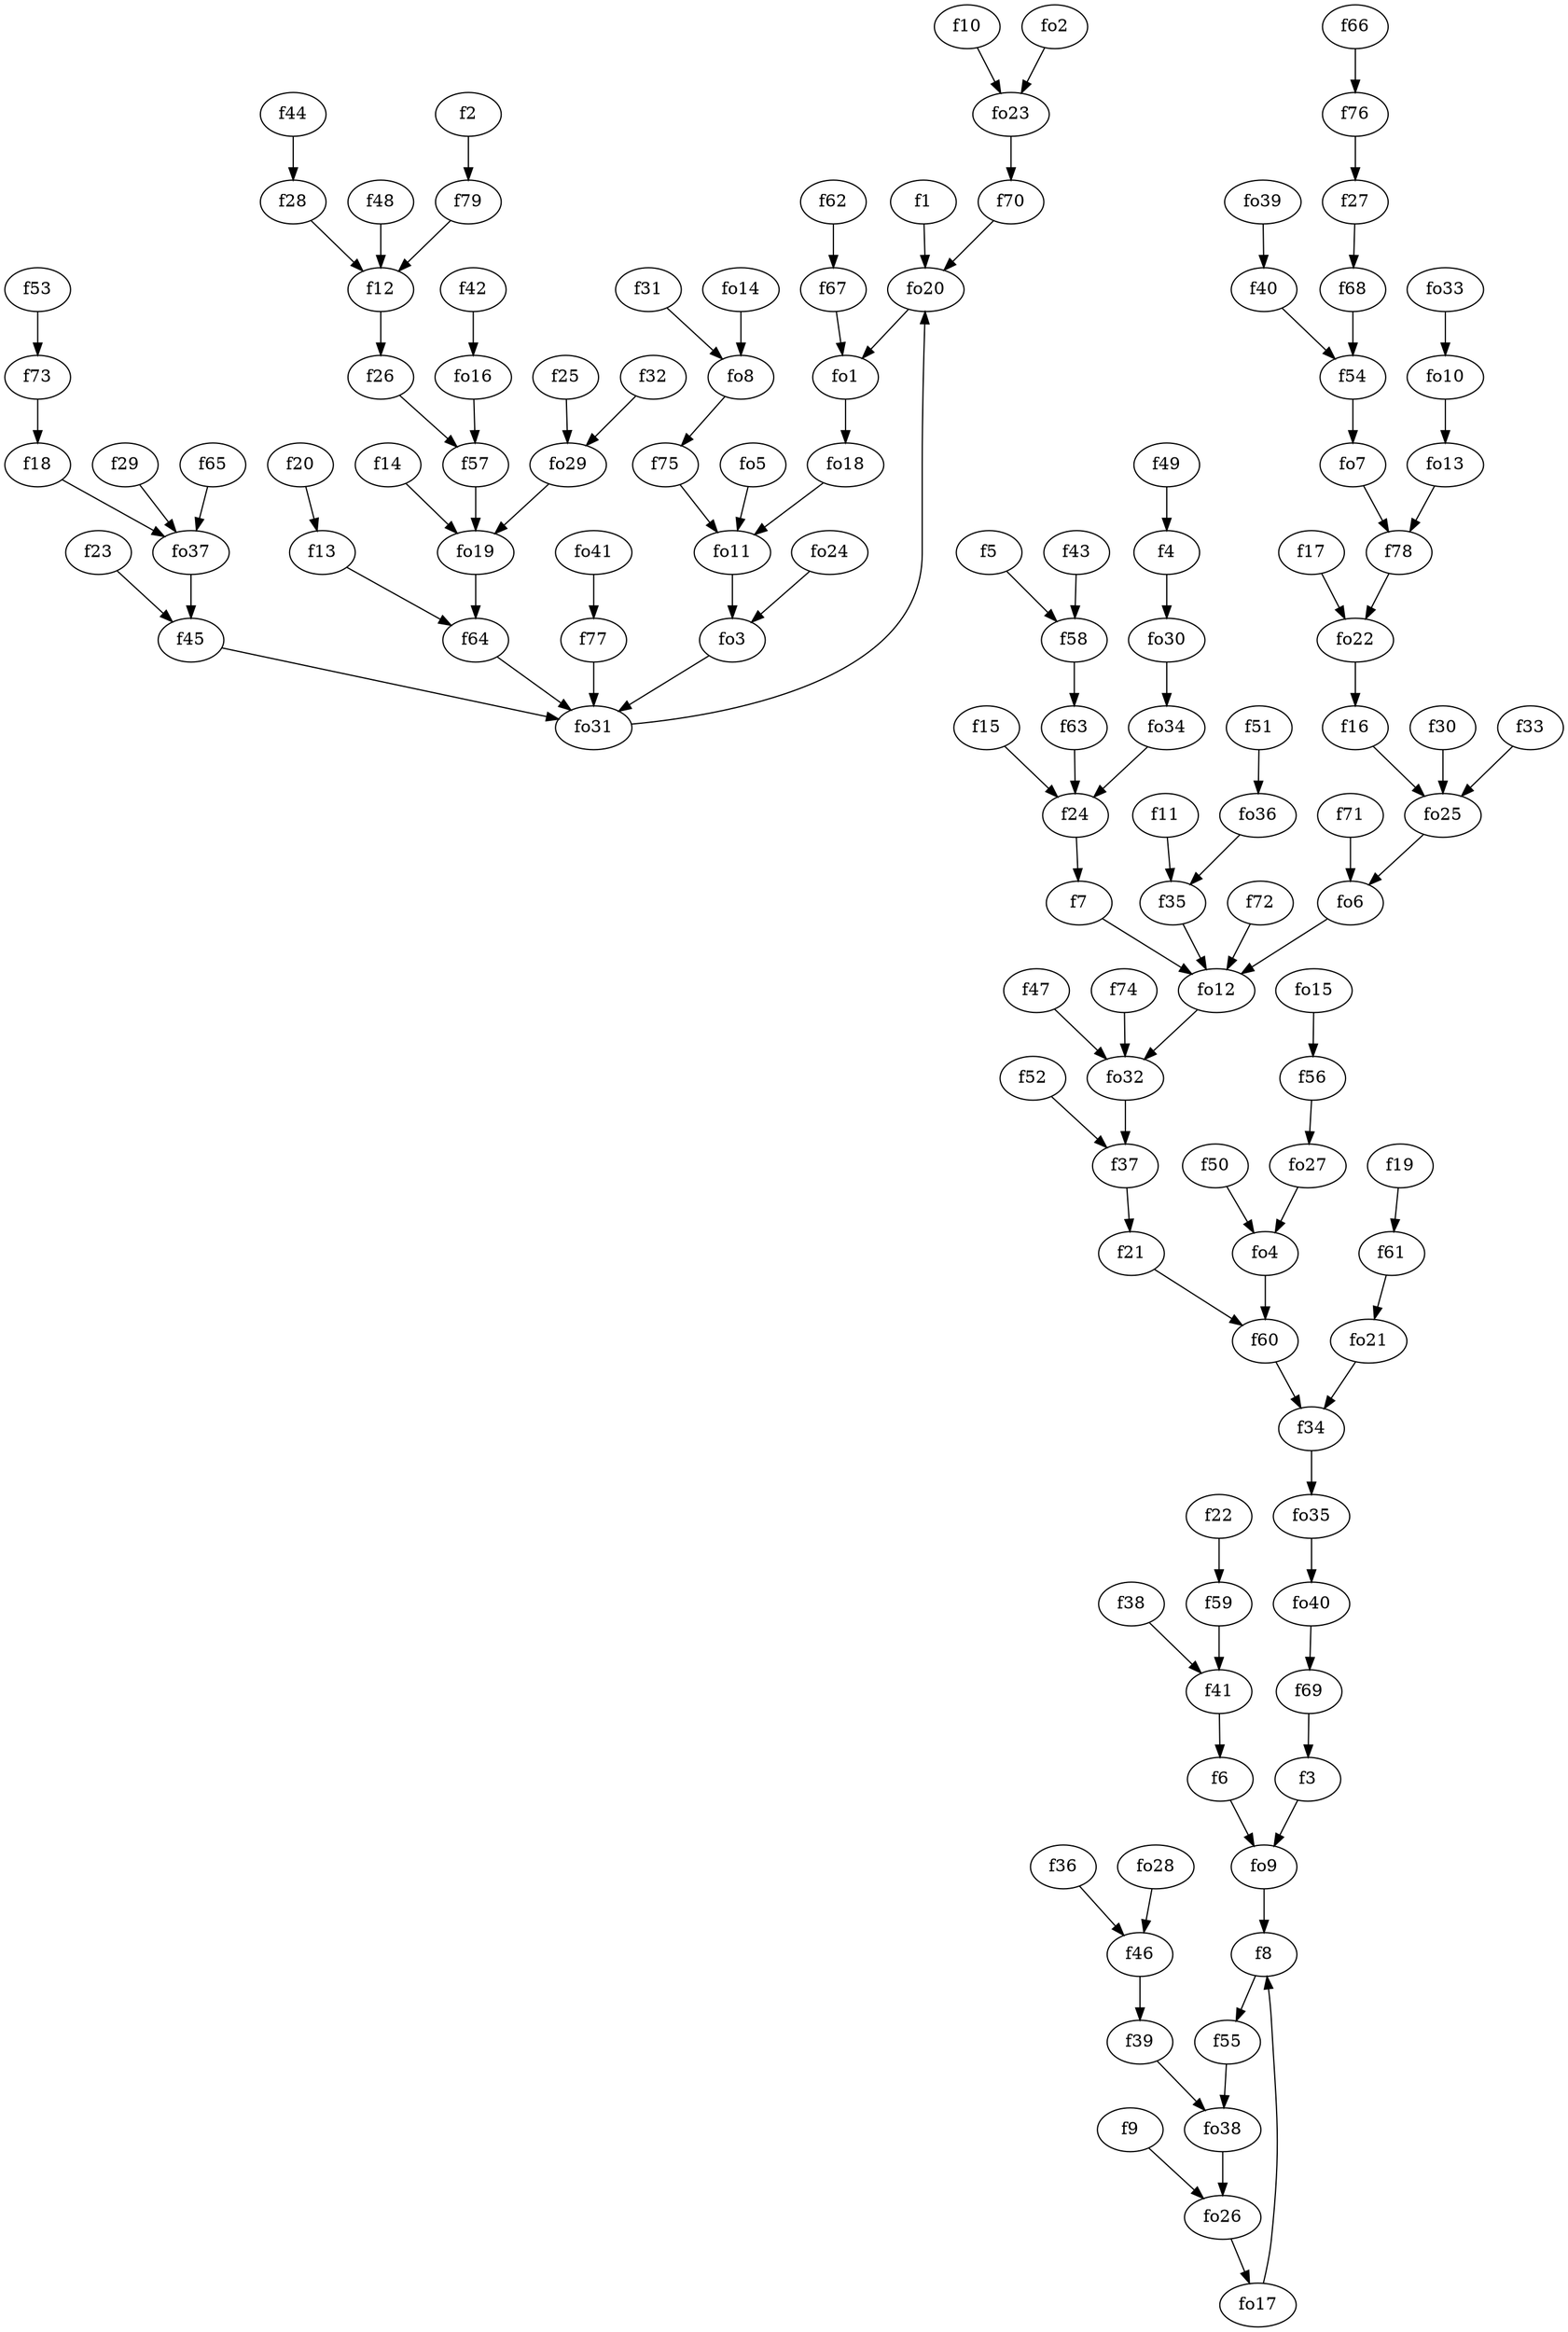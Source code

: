 strict digraph  {
f1;
f2;
f3;
f4;
f5;
f6;
f7;
f8;
f9;
f10;
f11;
f12;
f13;
f14;
f15;
f16;
f17;
f18;
f19;
f20;
f21;
f22;
f23;
f24;
f25;
f26;
f27;
f28;
f29;
f30;
f31;
f32;
f33;
f34;
f35;
f36;
f37;
f38;
f39;
f40;
f41;
f42;
f43;
f44;
f45;
f46;
f47;
f48;
f49;
f50;
f51;
f52;
f53;
f54;
f55;
f56;
f57;
f58;
f59;
f60;
f61;
f62;
f63;
f64;
f65;
f66;
f67;
f68;
f69;
f70;
f71;
f72;
f73;
f74;
f75;
f76;
f77;
f78;
f79;
fo1;
fo2;
fo3;
fo4;
fo5;
fo6;
fo7;
fo8;
fo9;
fo10;
fo11;
fo12;
fo13;
fo14;
fo15;
fo16;
fo17;
fo18;
fo19;
fo20;
fo21;
fo22;
fo23;
fo24;
fo25;
fo26;
fo27;
fo28;
fo29;
fo30;
fo31;
fo32;
fo33;
fo34;
fo35;
fo36;
fo37;
fo38;
fo39;
fo40;
fo41;
f1 -> fo20  [weight=2];
f2 -> f79  [weight=2];
f3 -> fo9  [weight=2];
f4 -> fo30  [weight=2];
f5 -> f58  [weight=2];
f6 -> fo9  [weight=2];
f7 -> fo12  [weight=2];
f8 -> f55  [weight=2];
f9 -> fo26  [weight=2];
f10 -> fo23  [weight=2];
f11 -> f35  [weight=2];
f12 -> f26  [weight=2];
f13 -> f64  [weight=2];
f14 -> fo19  [weight=2];
f15 -> f24  [weight=2];
f16 -> fo25  [weight=2];
f17 -> fo22  [weight=2];
f18 -> fo37  [weight=2];
f19 -> f61  [weight=2];
f20 -> f13  [weight=2];
f21 -> f60  [weight=2];
f22 -> f59  [weight=2];
f23 -> f45  [weight=2];
f24 -> f7  [weight=2];
f25 -> fo29  [weight=2];
f26 -> f57  [weight=2];
f27 -> f68  [weight=2];
f28 -> f12  [weight=2];
f29 -> fo37  [weight=2];
f30 -> fo25  [weight=2];
f31 -> fo8  [weight=2];
f32 -> fo29  [weight=2];
f33 -> fo25  [weight=2];
f34 -> fo35  [weight=2];
f35 -> fo12  [weight=2];
f36 -> f46  [weight=2];
f37 -> f21  [weight=2];
f38 -> f41  [weight=2];
f39 -> fo38  [weight=2];
f40 -> f54  [weight=2];
f41 -> f6  [weight=2];
f42 -> fo16  [weight=2];
f43 -> f58  [weight=2];
f44 -> f28  [weight=2];
f45 -> fo31  [weight=2];
f46 -> f39  [weight=2];
f47 -> fo32  [weight=2];
f48 -> f12  [weight=2];
f49 -> f4  [weight=2];
f50 -> fo4  [weight=2];
f51 -> fo36  [weight=2];
f52 -> f37  [weight=2];
f53 -> f73  [weight=2];
f54 -> fo7  [weight=2];
f55 -> fo38  [weight=2];
f56 -> fo27  [weight=2];
f57 -> fo19  [weight=2];
f58 -> f63  [weight=2];
f59 -> f41  [weight=2];
f60 -> f34  [weight=2];
f61 -> fo21  [weight=2];
f62 -> f67  [weight=2];
f63 -> f24  [weight=2];
f64 -> fo31  [weight=2];
f65 -> fo37  [weight=2];
f66 -> f76  [weight=2];
f67 -> fo1  [weight=2];
f68 -> f54  [weight=2];
f69 -> f3  [weight=2];
f70 -> fo20  [weight=2];
f71 -> fo6  [weight=2];
f72 -> fo12  [weight=2];
f73 -> f18  [weight=2];
f74 -> fo32  [weight=2];
f75 -> fo11  [weight=2];
f76 -> f27  [weight=2];
f77 -> fo31  [weight=2];
f78 -> fo22  [weight=2];
f79 -> f12  [weight=2];
fo1 -> fo18  [weight=2];
fo2 -> fo23  [weight=2];
fo3 -> fo31  [weight=2];
fo4 -> f60  [weight=2];
fo5 -> fo11  [weight=2];
fo6 -> fo12  [weight=2];
fo7 -> f78  [weight=2];
fo8 -> f75  [weight=2];
fo9 -> f8  [weight=2];
fo10 -> fo13  [weight=2];
fo11 -> fo3  [weight=2];
fo12 -> fo32  [weight=2];
fo13 -> f78  [weight=2];
fo14 -> fo8  [weight=2];
fo15 -> f56  [weight=2];
fo16 -> f57  [weight=2];
fo17 -> f8  [weight=2];
fo18 -> fo11  [weight=2];
fo19 -> f64  [weight=2];
fo20 -> fo1  [weight=2];
fo21 -> f34  [weight=2];
fo22 -> f16  [weight=2];
fo23 -> f70  [weight=2];
fo24 -> fo3  [weight=2];
fo25 -> fo6  [weight=2];
fo26 -> fo17  [weight=2];
fo27 -> fo4  [weight=2];
fo28 -> f46  [weight=2];
fo29 -> fo19  [weight=2];
fo30 -> fo34  [weight=2];
fo31 -> fo20  [weight=2];
fo32 -> f37  [weight=2];
fo33 -> fo10  [weight=2];
fo34 -> f24  [weight=2];
fo35 -> fo40  [weight=2];
fo36 -> f35  [weight=2];
fo37 -> f45  [weight=2];
fo38 -> fo26  [weight=2];
fo39 -> f40  [weight=2];
fo40 -> f69  [weight=2];
fo41 -> f77  [weight=2];
}
